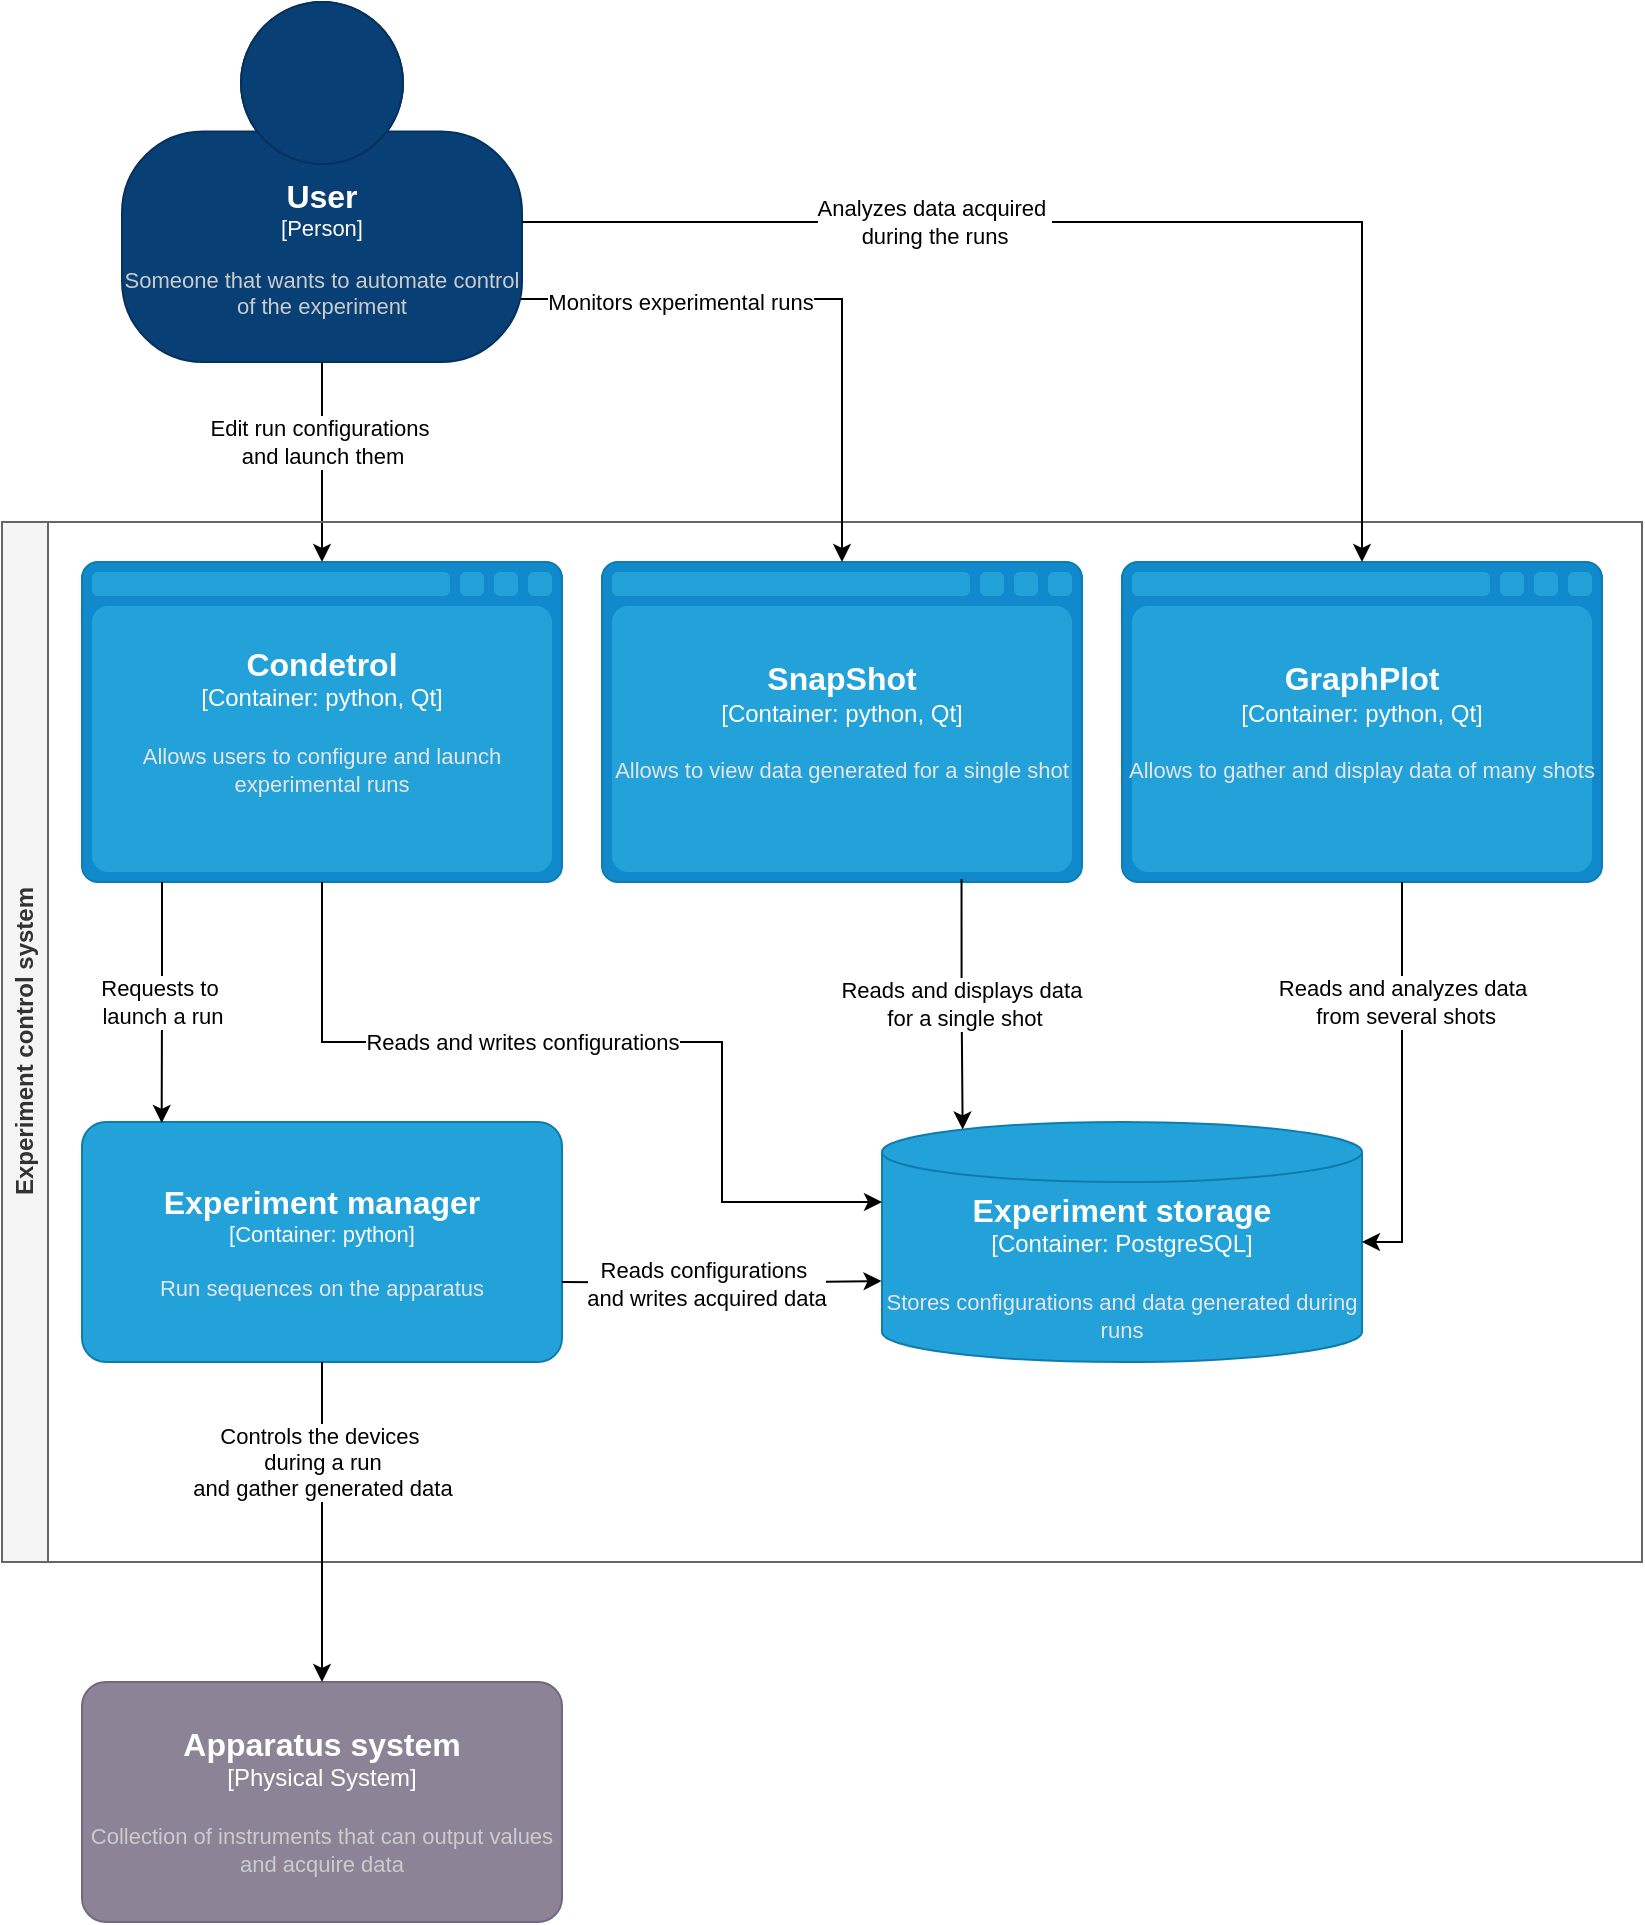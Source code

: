 <mxfile version="24.2.5" type="device">
  <diagram name="Page-1" id="qh3EzcdpaSvzkxx11e34">
    <mxGraphModel dx="1247" dy="727" grid="1" gridSize="10" guides="1" tooltips="1" connect="1" arrows="1" fold="1" page="1" pageScale="1" pageWidth="827" pageHeight="1169" background="#ffffff" math="0" shadow="0">
      <root>
        <mxCell id="0" />
        <mxCell id="1" parent="0" />
        <object placeholders="1" c4Name="User" c4Type="Person" c4Description="Someone that wants to automate control of the experiment" label="&lt;font style=&quot;font-size: 16px&quot;&gt;&lt;b&gt;%c4Name%&lt;/b&gt;&lt;/font&gt;&lt;div&gt;[%c4Type%]&lt;/div&gt;&lt;br&gt;&lt;div&gt;&lt;font style=&quot;font-size: 11px&quot;&gt;&lt;font color=&quot;#cccccc&quot;&gt;%c4Description%&lt;/font&gt;&lt;/div&gt;" id="vPy4da65JbhE29JQjTfA-1">
          <mxCell style="html=1;fontSize=11;dashed=0;whiteSpace=wrap;fillColor=#083F75;strokeColor=#06315C;fontColor=#ffffff;shape=mxgraph.c4.person2;align=center;metaEdit=1;points=[[0.5,0,0],[1,0.5,0],[1,0.75,0],[0.75,1,0],[0.5,1,0],[0.25,1,0],[0,0.75,0],[0,0.5,0]];resizable=0;" parent="1" vertex="1">
            <mxGeometry x="60" width="200" height="180" as="geometry" />
          </mxCell>
        </object>
        <mxCell id="vPy4da65JbhE29JQjTfA-7" style="edgeStyle=orthogonalEdgeStyle;rounded=0;orthogonalLoop=1;jettySize=auto;html=1;entryX=0.5;entryY=0;entryDx=0;entryDy=0;entryPerimeter=0;strokeColor=#000000;" parent="1" source="vPy4da65JbhE29JQjTfA-1" target="NfskYz0vfe1n3Q-fBgOu-7" edge="1">
          <mxGeometry relative="1" as="geometry">
            <mxPoint x="150" y="290" as="targetPoint" />
          </mxGeometry>
        </mxCell>
        <mxCell id="vPy4da65JbhE29JQjTfA-8" value="Edit run configurations&amp;nbsp;&lt;div&gt;and launch them&lt;/div&gt;" style="edgeLabel;html=1;align=center;verticalAlign=middle;resizable=0;points=[];fontColor=#000000;labelBackgroundColor=#ffffff;" parent="vPy4da65JbhE29JQjTfA-7" vertex="1" connectable="0">
          <mxGeometry relative="1" as="geometry">
            <mxPoint y="-10" as="offset" />
          </mxGeometry>
        </mxCell>
        <object placeholders="1" c4Name="Apparatus system" c4Type="Physical System" c4Description="Collection of instruments that can output values and acquire data" label="&lt;font style=&quot;font-size: 16px&quot;&gt;&lt;b&gt;%c4Name%&lt;/b&gt;&lt;/font&gt;&lt;div&gt;[%c4Type%]&lt;/div&gt;&lt;br&gt;&lt;div&gt;&lt;font style=&quot;font-size: 11px&quot;&gt;&lt;font color=&quot;#cccccc&quot;&gt;%c4Description%&lt;/font&gt;&lt;/div&gt;" id="vPy4da65JbhE29JQjTfA-17">
          <mxCell style="rounded=1;whiteSpace=wrap;html=1;labelBackgroundColor=none;fillColor=#8C8496;fontColor=#ffffff;align=center;arcSize=10;strokeColor=#736782;metaEdit=1;resizable=0;points=[[0.25,0,0],[0.5,0,0],[0.75,0,0],[1,0.25,0],[1,0.5,0],[1,0.75,0],[0.75,1,0],[0.5,1,0],[0.25,1,0],[0,0.75,0],[0,0.5,0],[0,0.25,0]];" parent="1" vertex="1">
            <mxGeometry x="40" y="840" width="240" height="120" as="geometry" />
          </mxCell>
        </object>
        <mxCell id="NfskYz0vfe1n3Q-fBgOu-4" value="Experiment control system" style="swimlane;horizontal=0;whiteSpace=wrap;html=1;fillColor=#f5f5f5;strokeColor=#666666;fontColor=#333333;" vertex="1" parent="1">
          <mxGeometry y="260" width="820" height="520" as="geometry">
            <mxRectangle y="280" width="40" height="140" as="alternateBounds" />
          </mxGeometry>
        </mxCell>
        <object placeholders="1" c4Name="Condetrol" c4Type="Container" c4Technology="python, Qt" c4Description="Allows users to configure and launch experimental runs" label="&lt;font style=&quot;font-size: 16px&quot;&gt;&lt;b&gt;%c4Name%&lt;/b&gt;&lt;/font&gt;&lt;div&gt;[%c4Type%:&amp;nbsp;%c4Technology%]&lt;/div&gt;&lt;br&gt;&lt;div&gt;&lt;font style=&quot;font-size: 11px&quot;&gt;&lt;font color=&quot;#E6E6E6&quot;&gt;%c4Description%&lt;/font&gt;&lt;/div&gt;" id="NfskYz0vfe1n3Q-fBgOu-7">
          <mxCell style="shape=mxgraph.c4.webBrowserContainer2;whiteSpace=wrap;html=1;boundedLbl=1;rounded=0;labelBackgroundColor=none;strokeColor=#118ACD;fillColor=#23A2D9;strokeColor=#118ACD;strokeColor2=#0E7DAD;fontSize=12;fontColor=#ffffff;align=center;metaEdit=1;points=[[0.5,0,0],[1,0.25,0],[1,0.5,0],[1,0.75,0],[0.5,1,0],[0,0.75,0],[0,0.5,0],[0,0.25,0]];resizable=0;" vertex="1" parent="NfskYz0vfe1n3Q-fBgOu-4">
            <mxGeometry x="40" y="20" width="240" height="160" as="geometry" />
          </mxCell>
        </object>
        <object placeholders="1" c4Name="Experiment manager" c4Type="Container" c4Technology="python" c4Description="Run sequences on the apparatus" label="&lt;font style=&quot;font-size: 16px&quot;&gt;&lt;b&gt;%c4Name%&lt;/b&gt;&lt;/font&gt;&lt;div&gt;[%c4Type%: %c4Technology%]&lt;/div&gt;&lt;br&gt;&lt;div&gt;&lt;font style=&quot;font-size: 11px&quot;&gt;&lt;font color=&quot;#E6E6E6&quot;&gt;%c4Description%&lt;/font&gt;&lt;/div&gt;" id="NfskYz0vfe1n3Q-fBgOu-8">
          <mxCell style="rounded=1;whiteSpace=wrap;html=1;fontSize=11;labelBackgroundColor=none;fillColor=#23A2D9;fontColor=#ffffff;align=center;arcSize=10;strokeColor=#0E7DAD;metaEdit=1;resizable=0;points=[[0.25,0,0],[0.5,0,0],[0.75,0,0],[1,0.25,0],[1,0.5,0],[1,0.75,0],[0.75,1,0],[0.5,1,0],[0.25,1,0],[0,0.75,0],[0,0.5,0],[0,0.25,0]];" vertex="1" parent="NfskYz0vfe1n3Q-fBgOu-4">
            <mxGeometry x="40" y="300" width="240" height="120" as="geometry" />
          </mxCell>
        </object>
        <mxCell id="NfskYz0vfe1n3Q-fBgOu-9" style="edgeStyle=orthogonalEdgeStyle;rounded=0;orthogonalLoop=1;jettySize=auto;html=1;entryX=0.166;entryY=0.004;entryDx=0;entryDy=0;entryPerimeter=0;strokeColor=#000000;" edge="1" parent="NfskYz0vfe1n3Q-fBgOu-4" target="NfskYz0vfe1n3Q-fBgOu-8">
          <mxGeometry relative="1" as="geometry">
            <mxPoint x="80" y="180" as="sourcePoint" />
            <mxPoint x="80" y="260" as="targetPoint" />
            <Array as="points">
              <mxPoint x="80" y="240" />
            </Array>
          </mxGeometry>
        </mxCell>
        <mxCell id="NfskYz0vfe1n3Q-fBgOu-10" value="Requests to&amp;nbsp;&lt;div&gt;launch a run&lt;/div&gt;" style="edgeLabel;html=1;align=center;verticalAlign=middle;resizable=0;points=[];labelBackgroundColor=#ffffff;fontColor=#000000;" vertex="1" connectable="0" parent="NfskYz0vfe1n3Q-fBgOu-9">
          <mxGeometry x="0.026" y="-1" relative="1" as="geometry">
            <mxPoint x="1" y="-2" as="offset" />
          </mxGeometry>
        </mxCell>
        <object placeholders="1" c4Name="SnapShot" c4Type="Container" c4Technology="python, Qt" c4Description="Allows to view data generated for a single shot" label="&lt;font style=&quot;font-size: 16px&quot;&gt;&lt;b&gt;%c4Name%&lt;/b&gt;&lt;/font&gt;&lt;div&gt;[%c4Type%:&amp;nbsp;%c4Technology%]&lt;/div&gt;&lt;br&gt;&lt;div&gt;&lt;font style=&quot;font-size: 11px&quot;&gt;&lt;font color=&quot;#E6E6E6&quot;&gt;%c4Description%&lt;/font&gt;&lt;/div&gt;" id="NfskYz0vfe1n3Q-fBgOu-13">
          <mxCell style="shape=mxgraph.c4.webBrowserContainer2;whiteSpace=wrap;html=1;boundedLbl=1;rounded=0;labelBackgroundColor=none;strokeColor=#118ACD;fillColor=#23A2D9;strokeColor=#118ACD;strokeColor2=#0E7DAD;fontSize=12;fontColor=#ffffff;align=center;metaEdit=1;points=[[0.5,0,0],[1,0.25,0],[1,0.5,0],[1,0.75,0],[0.5,1,0],[0,0.75,0],[0,0.5,0],[0,0.25,0]];resizable=0;" vertex="1" parent="NfskYz0vfe1n3Q-fBgOu-4">
            <mxGeometry x="300" y="20" width="240" height="160" as="geometry" />
          </mxCell>
        </object>
        <object placeholders="1" c4Name="GraphPlot" c4Type="Container" c4Technology="python, Qt" c4Description="Allows to gather and display data of many shots" label="&lt;font style=&quot;font-size: 16px&quot;&gt;&lt;b&gt;%c4Name%&lt;/b&gt;&lt;/font&gt;&lt;div&gt;[%c4Type%:&amp;nbsp;%c4Technology%]&lt;/div&gt;&lt;br&gt;&lt;div&gt;&lt;font style=&quot;font-size: 11px&quot;&gt;&lt;font color=&quot;#E6E6E6&quot;&gt;%c4Description%&lt;/font&gt;&lt;/div&gt;" id="NfskYz0vfe1n3Q-fBgOu-14">
          <mxCell style="shape=mxgraph.c4.webBrowserContainer2;whiteSpace=wrap;html=1;boundedLbl=1;rounded=0;labelBackgroundColor=none;strokeColor=#118ACD;fillColor=#23A2D9;strokeColor=#118ACD;strokeColor2=#0E7DAD;fontSize=12;fontColor=#ffffff;align=center;metaEdit=1;points=[[0.5,0,0],[1,0.25,0],[1,0.5,0],[1,0.75,0],[0.5,1,0],[0,0.75,0],[0,0.5,0],[0,0.25,0]];resizable=0;" vertex="1" parent="NfskYz0vfe1n3Q-fBgOu-4">
            <mxGeometry x="560" y="20" width="240" height="160" as="geometry" />
          </mxCell>
        </object>
        <object placeholders="1" c4Name="Experiment storage" c4Type="Container" c4Technology="PostgreSQL" c4Description="Stores configurations and data generated during runs" label="&lt;font style=&quot;font-size: 16px&quot;&gt;&lt;b&gt;%c4Name%&lt;/b&gt;&lt;/font&gt;&lt;div&gt;[%c4Type%:&amp;nbsp;%c4Technology%]&lt;/div&gt;&lt;br&gt;&lt;div&gt;&lt;font style=&quot;font-size: 11px&quot;&gt;&lt;font color=&quot;#E6E6E6&quot;&gt;%c4Description%&lt;/font&gt;&lt;/div&gt;" id="NfskYz0vfe1n3Q-fBgOu-40">
          <mxCell style="shape=cylinder3;size=15;whiteSpace=wrap;html=1;boundedLbl=1;rounded=0;labelBackgroundColor=none;fillColor=#23A2D9;fontSize=12;fontColor=#ffffff;align=center;strokeColor=#0E7DAD;metaEdit=1;points=[[0.5,0,0],[1,0.25,0],[1,0.5,0],[1,0.75,0],[0.5,1,0],[0,0.75,0],[0,0.5,0],[0,0.25,0]];resizable=0;" vertex="1" parent="NfskYz0vfe1n3Q-fBgOu-4">
            <mxGeometry x="440" y="300" width="240" height="120" as="geometry" />
          </mxCell>
        </object>
        <mxCell id="NfskYz0vfe1n3Q-fBgOu-15" style="edgeStyle=orthogonalEdgeStyle;rounded=0;orthogonalLoop=1;jettySize=auto;html=1;entryX=1;entryY=0.5;entryDx=0;entryDy=0;entryPerimeter=0;strokeColor=#000000;" edge="1" parent="NfskYz0vfe1n3Q-fBgOu-4" target="NfskYz0vfe1n3Q-fBgOu-40">
          <mxGeometry relative="1" as="geometry">
            <mxPoint x="700" y="180" as="sourcePoint" />
            <mxPoint x="680" y="500" as="targetPoint" />
            <Array as="points">
              <mxPoint x="700" y="180" />
              <mxPoint x="700" y="360" />
            </Array>
          </mxGeometry>
        </mxCell>
        <mxCell id="NfskYz0vfe1n3Q-fBgOu-16" value="Reads and analyzes data&lt;div&gt;&amp;nbsp;from several shots&lt;/div&gt;" style="edgeLabel;html=1;align=center;verticalAlign=middle;resizable=0;points=[];rotation=0;labelBackgroundColor=#ffffff;fontColor=#000000;" vertex="1" connectable="0" parent="NfskYz0vfe1n3Q-fBgOu-15">
          <mxGeometry x="-0.283" relative="1" as="geometry">
            <mxPoint y="-12" as="offset" />
          </mxGeometry>
        </mxCell>
        <mxCell id="NfskYz0vfe1n3Q-fBgOu-20" style="edgeStyle=orthogonalEdgeStyle;rounded=0;orthogonalLoop=1;jettySize=auto;html=1;entryX=0.168;entryY=0.031;entryDx=0;entryDy=0;entryPerimeter=0;strokeColor=#000000;exitX=0.749;exitY=0.991;exitDx=0;exitDy=0;exitPerimeter=0;" edge="1" parent="NfskYz0vfe1n3Q-fBgOu-4" source="NfskYz0vfe1n3Q-fBgOu-13" target="NfskYz0vfe1n3Q-fBgOu-40">
          <mxGeometry relative="1" as="geometry">
            <mxPoint x="520" y="500" as="targetPoint" />
            <Array as="points" />
          </mxGeometry>
        </mxCell>
        <mxCell id="NfskYz0vfe1n3Q-fBgOu-22" value="Reads and displays data&amp;nbsp;&lt;div&gt;for a single shot&lt;/div&gt;" style="edgeLabel;html=1;align=center;verticalAlign=middle;resizable=0;points=[];rotation=0;labelBackgroundColor=#ffffff;fontColor=#000000;" vertex="1" connectable="0" parent="NfskYz0vfe1n3Q-fBgOu-20">
          <mxGeometry x="-0.285" y="1" relative="1" as="geometry">
            <mxPoint y="17" as="offset" />
          </mxGeometry>
        </mxCell>
        <mxCell id="vPy4da65JbhE29JQjTfA-10" style="edgeStyle=orthogonalEdgeStyle;rounded=0;orthogonalLoop=1;jettySize=auto;html=1;exitX=0.5;exitY=1;exitDx=0;exitDy=0;exitPerimeter=0;strokeColor=#000000;" parent="NfskYz0vfe1n3Q-fBgOu-4" source="NfskYz0vfe1n3Q-fBgOu-7" edge="1">
          <mxGeometry relative="1" as="geometry">
            <mxPoint x="210" y="150" as="sourcePoint" />
            <mxPoint x="440" y="340" as="targetPoint" />
            <Array as="points">
              <mxPoint x="160" y="260" />
              <mxPoint x="360" y="260" />
              <mxPoint x="360" y="340" />
              <mxPoint x="440" y="340" />
            </Array>
          </mxGeometry>
        </mxCell>
        <mxCell id="vPy4da65JbhE29JQjTfA-11" value="Reads and writes configurations" style="edgeLabel;html=1;align=center;verticalAlign=middle;resizable=0;points=[];rotation=0;labelBackgroundColor=#ffffff;fontColor=#000000;" parent="vPy4da65JbhE29JQjTfA-10" vertex="1" connectable="0">
          <mxGeometry x="0.025" y="3" relative="1" as="geometry">
            <mxPoint x="-46" y="3" as="offset" />
          </mxGeometry>
        </mxCell>
        <mxCell id="vPy4da65JbhE29JQjTfA-30" style="edgeStyle=orthogonalEdgeStyle;rounded=0;orthogonalLoop=1;jettySize=auto;html=1;strokeColor=#000000;entryX=-0.001;entryY=0.663;entryDx=0;entryDy=0;entryPerimeter=0;" parent="NfskYz0vfe1n3Q-fBgOu-4" target="NfskYz0vfe1n3Q-fBgOu-40" edge="1">
          <mxGeometry relative="1" as="geometry">
            <mxPoint x="280" y="380" as="sourcePoint" />
            <mxPoint x="439" y="380" as="targetPoint" />
            <Array as="points" />
          </mxGeometry>
        </mxCell>
        <mxCell id="vPy4da65JbhE29JQjTfA-33" value="&lt;span style=&quot;color: rgba(0, 0, 0, 0); font-family: monospace; font-size: 0px; text-align: start; background-color: rgb(27, 29, 30);&quot;&gt;%3CmxGraphModel%3E%3Croot%3E%3CmxCell%20id%3D%220%22%2F%3E%3CmxCell%20id%3D%221%22%20parent%3D%220%22%2F%3E%3CmxCell%20id%3D%222%22%20value%3D%22Writes%20aquired%20data%22%20style%3D%22edgeLabel%3Bhtml%3D1%3Balign%3Dcenter%3BverticalAlign%3Dmiddle%3Bresizable%3D0%3Bpoints%3D%5B%5D%3B%22%20vertex%3D%221%22%20connectable%3D%220%22%20parent%3D%221%22%3E%3CmxGeometry%20x%3D%22612.698%22%20y%3D%22773.97%22%20as%3D%22geometry%22%2F%3E%3C%2FmxCell%3E%3C%2Froot%3E%3C%2FmxGraphModel%3EW&lt;/span&gt;&lt;div&gt;&lt;span style=&quot;color: rgba(0, 0, 0, 0); font-family: monospace; font-size: 0px; text-align: start; background-color: rgb(27, 29, 30);&quot;&gt;&lt;br&gt;&lt;/span&gt;&lt;/div&gt;" style="edgeLabel;html=1;align=center;verticalAlign=middle;resizable=0;points=[];" parent="vPy4da65JbhE29JQjTfA-30" vertex="1" connectable="0">
          <mxGeometry x="0.002" y="-1" relative="1" as="geometry">
            <mxPoint as="offset" />
          </mxGeometry>
        </mxCell>
        <mxCell id="vPy4da65JbhE29JQjTfA-34" value="Reads configurations&amp;nbsp;&lt;div&gt;and writes acquired data&lt;/div&gt;" style="edgeLabel;html=1;align=center;verticalAlign=middle;resizable=0;points=[];rotation=0;labelBackgroundColor=#ffffff;fontColor=#000000;" parent="vPy4da65JbhE29JQjTfA-30" vertex="1" connectable="0">
          <mxGeometry x="-0.01" y="-3" relative="1" as="geometry">
            <mxPoint x="-8" y="-3" as="offset" />
          </mxGeometry>
        </mxCell>
        <mxCell id="vPy4da65JbhE29JQjTfA-18" style="edgeStyle=orthogonalEdgeStyle;rounded=0;orthogonalLoop=1;jettySize=auto;html=1;exitX=0.5;exitY=1;exitDx=0;exitDy=0;exitPerimeter=0;entryX=0.5;entryY=0;entryDx=0;entryDy=0;entryPerimeter=0;strokeColor=#000000;" parent="1" source="NfskYz0vfe1n3Q-fBgOu-8" target="vPy4da65JbhE29JQjTfA-17" edge="1">
          <mxGeometry relative="1" as="geometry">
            <mxPoint x="154.98" y="590" as="sourcePoint" />
            <mxPoint x="165.023" y="770" as="targetPoint" />
          </mxGeometry>
        </mxCell>
        <mxCell id="vPy4da65JbhE29JQjTfA-19" value="Controls the devices&amp;nbsp;&lt;div&gt;&lt;div&gt;during a run&lt;/div&gt;&lt;div&gt;and gather generated data&lt;/div&gt;&lt;/div&gt;" style="edgeLabel;html=1;align=center;verticalAlign=middle;resizable=0;points=[];labelBackgroundColor=#ffffff;fontColor=#000000;" parent="vPy4da65JbhE29JQjTfA-18" vertex="1" connectable="0">
          <mxGeometry x="-0.087" y="-2" relative="1" as="geometry">
            <mxPoint x="2" y="-23" as="offset" />
          </mxGeometry>
        </mxCell>
        <mxCell id="NfskYz0vfe1n3Q-fBgOu-30" style="edgeStyle=orthogonalEdgeStyle;rounded=0;orthogonalLoop=1;jettySize=auto;html=1;exitX=0.997;exitY=0.825;exitDx=0;exitDy=0;exitPerimeter=0;entryX=0.5;entryY=0;entryDx=0;entryDy=0;entryPerimeter=0;strokeColor=#000000;" edge="1" parent="1" source="vPy4da65JbhE29JQjTfA-1" target="NfskYz0vfe1n3Q-fBgOu-13">
          <mxGeometry relative="1" as="geometry">
            <Array as="points">
              <mxPoint x="420" y="148" />
            </Array>
          </mxGeometry>
        </mxCell>
        <mxCell id="NfskYz0vfe1n3Q-fBgOu-32" value="Monitors experimental runs" style="edgeLabel;html=1;align=center;verticalAlign=middle;resizable=0;points=[];fontColor=#000000;labelBackgroundColor=#ffffff;" vertex="1" connectable="0" parent="NfskYz0vfe1n3Q-fBgOu-30">
          <mxGeometry x="-0.454" y="-2" relative="1" as="geometry">
            <mxPoint y="-1" as="offset" />
          </mxGeometry>
        </mxCell>
        <mxCell id="NfskYz0vfe1n3Q-fBgOu-31" style="edgeStyle=orthogonalEdgeStyle;rounded=0;orthogonalLoop=1;jettySize=auto;html=1;entryX=0.5;entryY=0;entryDx=0;entryDy=0;entryPerimeter=0;strokeColor=#000000;" edge="1" parent="1" target="NfskYz0vfe1n3Q-fBgOu-14">
          <mxGeometry relative="1" as="geometry">
            <mxPoint x="260" y="110" as="sourcePoint" />
            <Array as="points">
              <mxPoint x="260" y="110" />
              <mxPoint x="680" y="110" />
            </Array>
          </mxGeometry>
        </mxCell>
        <mxCell id="NfskYz0vfe1n3Q-fBgOu-33" value="Analyzes data acquired&amp;nbsp;&lt;div&gt;during the runs&lt;/div&gt;" style="edgeLabel;html=1;align=center;verticalAlign=middle;resizable=0;points=[];fontColor=#000000;labelBackgroundColor=#ffffff;" vertex="1" connectable="0" parent="NfskYz0vfe1n3Q-fBgOu-31">
          <mxGeometry x="-0.302" y="4" relative="1" as="geometry">
            <mxPoint y="4" as="offset" />
          </mxGeometry>
        </mxCell>
      </root>
    </mxGraphModel>
  </diagram>
</mxfile>
